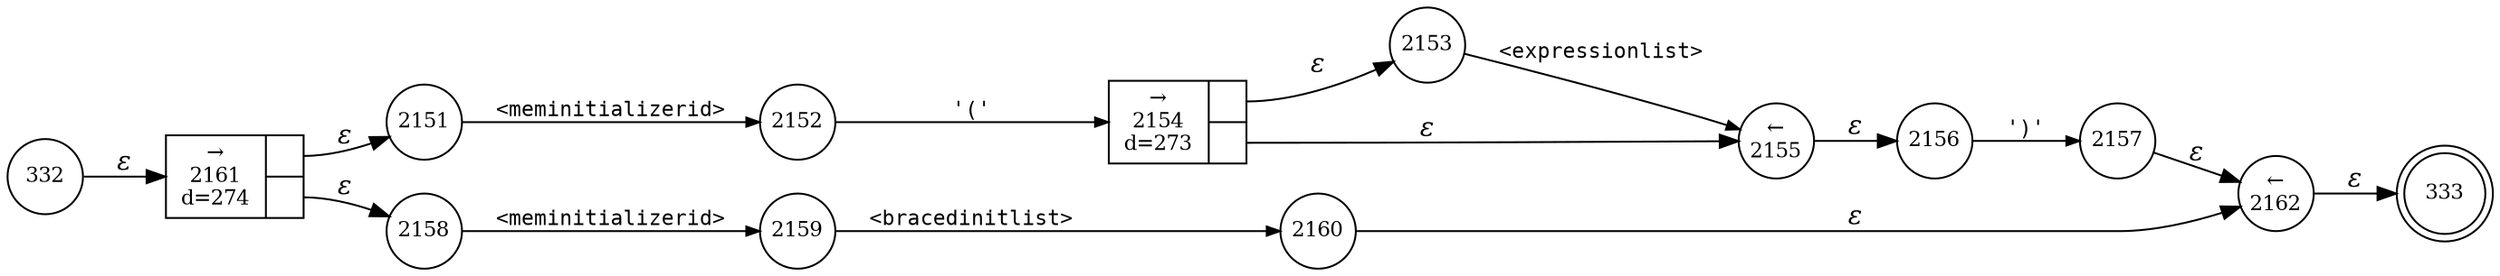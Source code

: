 digraph ATN {
rankdir=LR;
s333[fontsize=11, label="333", shape=doublecircle, fixedsize=true, width=.6];
s2151[fontsize=11,label="2151", shape=circle, fixedsize=true, width=.55, peripheries=1];
s2152[fontsize=11,label="2152", shape=circle, fixedsize=true, width=.55, peripheries=1];
s2153[fontsize=11,label="2153", shape=circle, fixedsize=true, width=.55, peripheries=1];
s2154[fontsize=11,label="{&rarr;\n2154\nd=273|{<p0>|<p1>}}", shape=record, fixedsize=false, peripheries=1];
s2155[fontsize=11,label="&larr;\n2155", shape=circle, fixedsize=true, width=.55, peripheries=1];
s332[fontsize=11,label="332", shape=circle, fixedsize=true, width=.55, peripheries=1];
s2156[fontsize=11,label="2156", shape=circle, fixedsize=true, width=.55, peripheries=1];
s2157[fontsize=11,label="2157", shape=circle, fixedsize=true, width=.55, peripheries=1];
s2158[fontsize=11,label="2158", shape=circle, fixedsize=true, width=.55, peripheries=1];
s2159[fontsize=11,label="2159", shape=circle, fixedsize=true, width=.55, peripheries=1];
s2160[fontsize=11,label="2160", shape=circle, fixedsize=true, width=.55, peripheries=1];
s2161[fontsize=11,label="{&rarr;\n2161\nd=274|{<p0>|<p1>}}", shape=record, fixedsize=false, peripheries=1];
s2162[fontsize=11,label="&larr;\n2162", shape=circle, fixedsize=true, width=.55, peripheries=1];
s332 -> s2161 [fontname="Times-Italic", label="&epsilon;"];
s2161:p0 -> s2151 [fontname="Times-Italic", label="&epsilon;"];
s2161:p1 -> s2158 [fontname="Times-Italic", label="&epsilon;"];
s2151 -> s2152 [fontsize=11, fontname="Courier", arrowsize=.7, label = "<meminitializerid>", arrowhead = normal];
s2158 -> s2159 [fontsize=11, fontname="Courier", arrowsize=.7, label = "<meminitializerid>", arrowhead = normal];
s2152 -> s2154 [fontsize=11, fontname="Courier", arrowsize=.7, label = "'('", arrowhead = normal];
s2159 -> s2160 [fontsize=11, fontname="Courier", arrowsize=.7, label = "<bracedinitlist>", arrowhead = normal];
s2154:p0 -> s2153 [fontname="Times-Italic", label="&epsilon;"];
s2154:p1 -> s2155 [fontname="Times-Italic", label="&epsilon;"];
s2160 -> s2162 [fontname="Times-Italic", label="&epsilon;"];
s2153 -> s2155 [fontsize=11, fontname="Courier", arrowsize=.7, label = "<expressionlist>", arrowhead = normal];
s2155 -> s2156 [fontname="Times-Italic", label="&epsilon;"];
s2162 -> s333 [fontname="Times-Italic", label="&epsilon;"];
s2156 -> s2157 [fontsize=11, fontname="Courier", arrowsize=.7, label = "')'", arrowhead = normal];
s2157 -> s2162 [fontname="Times-Italic", label="&epsilon;"];
}